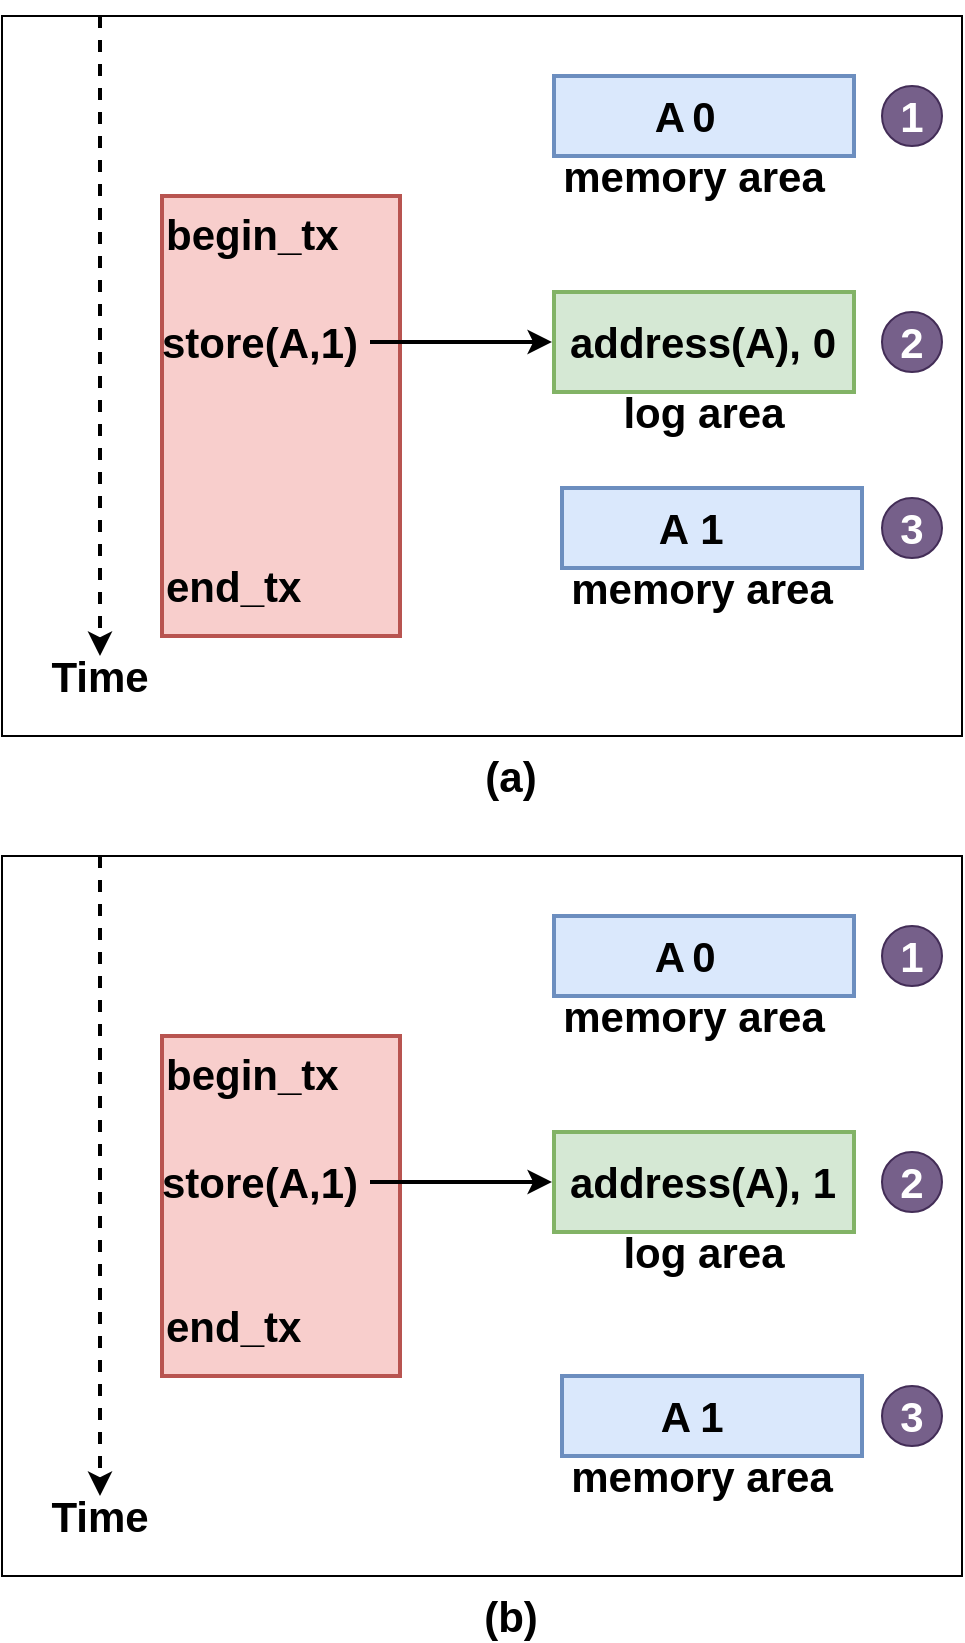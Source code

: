 <mxfile version="14.6.13" type="github">
  <diagram id="4dlnrqKyph9Nnh0UXESW" name="Page-1">
    <mxGraphModel dx="1030" dy="630" grid="1" gridSize="10" guides="1" tooltips="1" connect="1" arrows="1" fold="1" page="1" pageScale="1" pageWidth="827" pageHeight="1169" math="0" shadow="0">
      <root>
        <mxCell id="0" />
        <mxCell id="1" parent="0" />
        <mxCell id="3C6g72L2XQTV37w0XAYg-10" value="" style="rounded=0;whiteSpace=wrap;html=1;fontSize=21;fontColor=#000000;align=left;fillColor=#FFFFFF;" vertex="1" parent="1">
          <mxGeometry x="150" y="70" width="480" height="360" as="geometry" />
        </mxCell>
        <mxCell id="loAqNdU8JJQzgeKkbSfA-1" value="" style="rounded=0;whiteSpace=wrap;html=1;fillColor=#d5e8d4;strokeColor=#82b366;strokeWidth=2;" parent="1" vertex="1">
          <mxGeometry x="426" y="208" width="150" height="50" as="geometry" />
        </mxCell>
        <mxCell id="loAqNdU8JJQzgeKkbSfA-2" value="begin_tx&lt;br style=&quot;font-size: 21px&quot;&gt;&amp;nbsp;&lt;br&gt;&lt;br&gt;&lt;br&gt;&lt;span&gt;&lt;br&gt;&lt;br&gt;&lt;br&gt;end_tx&lt;/span&gt;" style="text;html=1;fillColor=#f8cecc;align=left;verticalAlign=top;whiteSpace=wrap;rounded=0;fontSize=21;strokeWidth=2;strokeColor=#b85450;fontStyle=1" parent="1" vertex="1">
          <mxGeometry x="230" y="160" width="119" height="220" as="geometry" />
        </mxCell>
        <mxCell id="loAqNdU8JJQzgeKkbSfA-13" value="memory area" style="text;html=1;strokeColor=none;fillColor=none;align=center;verticalAlign=middle;whiteSpace=wrap;rounded=0;fontSize=21;fontStyle=1" parent="1" vertex="1">
          <mxGeometry x="426" y="140" width="140" height="20" as="geometry" />
        </mxCell>
        <mxCell id="loAqNdU8JJQzgeKkbSfA-15" value="" style="endArrow=classic;html=1;fontSize=21;strokeWidth=2;dashed=1;fontStyle=1" parent="1" target="loAqNdU8JJQzgeKkbSfA-25" edge="1">
          <mxGeometry width="50" height="50" relative="1" as="geometry">
            <mxPoint x="199" y="70" as="sourcePoint" />
            <mxPoint x="199" y="400" as="targetPoint" />
          </mxGeometry>
        </mxCell>
        <mxCell id="loAqNdU8JJQzgeKkbSfA-21" value="1" style="rounded=0;whiteSpace=wrap;html=1;fontSize=21;fillColor=#dae8fc;strokeColor=#6c8ebf;strokeWidth=2;fontStyle=1" parent="1" vertex="1">
          <mxGeometry x="430" y="306" width="150" height="40" as="geometry" />
        </mxCell>
        <mxCell id="loAqNdU8JJQzgeKkbSfA-23" value="0" style="rounded=0;whiteSpace=wrap;html=1;fontSize=21;strokeWidth=2;fillColor=#dae8fc;strokeColor=#6c8ebf;fontStyle=1" parent="1" vertex="1">
          <mxGeometry x="426" y="100" width="150" height="40" as="geometry" />
        </mxCell>
        <mxCell id="loAqNdU8JJQzgeKkbSfA-24" value="log area" style="text;html=1;strokeColor=none;fillColor=none;align=center;verticalAlign=middle;whiteSpace=wrap;rounded=0;fontSize=21;fontStyle=1" parent="1" vertex="1">
          <mxGeometry x="451" y="258" width="100" height="20" as="geometry" />
        </mxCell>
        <mxCell id="loAqNdU8JJQzgeKkbSfA-25" value="Time" style="text;html=1;strokeColor=none;fillColor=none;align=center;verticalAlign=middle;whiteSpace=wrap;rounded=0;fontSize=21;fontStyle=1" parent="1" vertex="1">
          <mxGeometry x="179" y="390" width="40" height="20" as="geometry" />
        </mxCell>
        <mxCell id="3C6g72L2XQTV37w0XAYg-6" style="edgeStyle=orthogonalEdgeStyle;rounded=0;orthogonalLoop=1;jettySize=auto;html=1;entryX=0;entryY=0.5;entryDx=0;entryDy=0;fontSize=21;fontColor=#000000;strokeWidth=2;" edge="1" parent="1" source="loAqNdU8JJQzgeKkbSfA-27" target="3C6g72L2XQTV37w0XAYg-2">
          <mxGeometry relative="1" as="geometry" />
        </mxCell>
        <mxCell id="loAqNdU8JJQzgeKkbSfA-27" value="store(A,1)" style="text;html=1;strokeColor=none;fillColor=none;align=center;verticalAlign=middle;whiteSpace=wrap;rounded=0;fontSize=21;fontStyle=1" parent="1" vertex="1">
          <mxGeometry x="224" y="223" width="110" height="20" as="geometry" />
        </mxCell>
        <mxCell id="loAqNdU8JJQzgeKkbSfA-69" value="(a)" style="text;html=1;strokeColor=none;fillColor=none;align=center;verticalAlign=middle;whiteSpace=wrap;rounded=0;fontSize=21;fontStyle=1" parent="1" vertex="1">
          <mxGeometry x="329" y="440" width="151" height="20" as="geometry" />
        </mxCell>
        <mxCell id="3C6g72L2XQTV37w0XAYg-2" value="address(A), 0" style="text;html=1;strokeColor=none;fillColor=none;align=center;verticalAlign=middle;whiteSpace=wrap;rounded=0;fontSize=21;fontStyle=1" vertex="1" parent="1">
          <mxGeometry x="425" y="223" width="151" height="20" as="geometry" />
        </mxCell>
        <mxCell id="3C6g72L2XQTV37w0XAYg-3" value="memory area" style="text;html=1;strokeColor=none;fillColor=none;align=center;verticalAlign=middle;whiteSpace=wrap;rounded=0;fontSize=21;fontStyle=1" vertex="1" parent="1">
          <mxGeometry x="430" y="346" width="140" height="20" as="geometry" />
        </mxCell>
        <mxCell id="3C6g72L2XQTV37w0XAYg-4" value="A" style="text;html=1;strokeColor=none;fillColor=none;align=center;verticalAlign=middle;whiteSpace=wrap;rounded=0;fontSize=21;fontColor=#000000;fontStyle=1" vertex="1" parent="1">
          <mxGeometry x="464" y="110" width="40" height="20" as="geometry" />
        </mxCell>
        <mxCell id="3C6g72L2XQTV37w0XAYg-5" value="A" style="text;html=1;strokeColor=none;fillColor=none;align=center;verticalAlign=middle;whiteSpace=wrap;rounded=0;fontSize=21;fontColor=#000000;fontStyle=1" vertex="1" parent="1">
          <mxGeometry x="466" y="316" width="40" height="20" as="geometry" />
        </mxCell>
        <mxCell id="3C6g72L2XQTV37w0XAYg-12" value="3" style="ellipse;whiteSpace=wrap;html=1;aspect=fixed;fontSize=21;fontColor=#ffffff;fillColor=#76608a;align=center;fontStyle=1;strokeColor=#432D57;" vertex="1" parent="1">
          <mxGeometry x="590" y="311" width="30" height="30" as="geometry" />
        </mxCell>
        <mxCell id="3C6g72L2XQTV37w0XAYg-13" value="2" style="ellipse;whiteSpace=wrap;html=1;aspect=fixed;fontSize=21;fontColor=#ffffff;fillColor=#76608a;align=center;fontStyle=1;strokeColor=#432D57;" vertex="1" parent="1">
          <mxGeometry x="590" y="218" width="30" height="30" as="geometry" />
        </mxCell>
        <mxCell id="3C6g72L2XQTV37w0XAYg-14" value="1" style="ellipse;whiteSpace=wrap;html=1;aspect=fixed;fontSize=21;fontColor=#ffffff;fillColor=#76608a;align=center;fontStyle=1;strokeColor=#432D57;" vertex="1" parent="1">
          <mxGeometry x="590" y="105" width="30" height="30" as="geometry" />
        </mxCell>
        <mxCell id="3C6g72L2XQTV37w0XAYg-34" value="" style="rounded=0;whiteSpace=wrap;html=1;fontSize=21;fontColor=#000000;align=left;fillColor=#FFFFFF;" vertex="1" parent="1">
          <mxGeometry x="150" y="490" width="480" height="360" as="geometry" />
        </mxCell>
        <mxCell id="3C6g72L2XQTV37w0XAYg-35" value="" style="rounded=0;whiteSpace=wrap;html=1;fillColor=#d5e8d4;strokeColor=#82b366;strokeWidth=2;" vertex="1" parent="1">
          <mxGeometry x="426" y="628" width="150" height="50" as="geometry" />
        </mxCell>
        <mxCell id="3C6g72L2XQTV37w0XAYg-36" value="begin_tx&lt;br style=&quot;font-size: 21px&quot;&gt;&amp;nbsp;&lt;br&gt;&lt;br&gt;&lt;br&gt;&lt;br&gt;&lt;span&gt;end_tx&lt;/span&gt;" style="text;html=1;fillColor=#f8cecc;align=left;verticalAlign=top;whiteSpace=wrap;rounded=0;fontSize=21;strokeWidth=2;strokeColor=#b85450;fontStyle=1" vertex="1" parent="1">
          <mxGeometry x="230" y="580" width="119" height="170" as="geometry" />
        </mxCell>
        <mxCell id="3C6g72L2XQTV37w0XAYg-37" value="memory area" style="text;html=1;strokeColor=none;fillColor=none;align=center;verticalAlign=middle;whiteSpace=wrap;rounded=0;fontSize=21;fontStyle=1" vertex="1" parent="1">
          <mxGeometry x="426" y="560" width="140" height="20" as="geometry" />
        </mxCell>
        <mxCell id="3C6g72L2XQTV37w0XAYg-38" value="" style="endArrow=classic;html=1;fontSize=21;strokeWidth=2;dashed=1;fontStyle=1" edge="1" parent="1" target="3C6g72L2XQTV37w0XAYg-42">
          <mxGeometry width="50" height="50" relative="1" as="geometry">
            <mxPoint x="199" y="490" as="sourcePoint" />
            <mxPoint x="199" y="820" as="targetPoint" />
          </mxGeometry>
        </mxCell>
        <mxCell id="3C6g72L2XQTV37w0XAYg-39" value="1" style="rounded=0;whiteSpace=wrap;html=1;fontSize=21;fillColor=#dae8fc;strokeColor=#6c8ebf;strokeWidth=2;fontStyle=1" vertex="1" parent="1">
          <mxGeometry x="430" y="750" width="150" height="40" as="geometry" />
        </mxCell>
        <mxCell id="3C6g72L2XQTV37w0XAYg-40" value="0" style="rounded=0;whiteSpace=wrap;html=1;fontSize=21;strokeWidth=2;fillColor=#dae8fc;strokeColor=#6c8ebf;fontStyle=1" vertex="1" parent="1">
          <mxGeometry x="426" y="520" width="150" height="40" as="geometry" />
        </mxCell>
        <mxCell id="3C6g72L2XQTV37w0XAYg-41" value="log area" style="text;html=1;strokeColor=none;fillColor=none;align=center;verticalAlign=middle;whiteSpace=wrap;rounded=0;fontSize=21;fontStyle=1" vertex="1" parent="1">
          <mxGeometry x="451" y="678" width="100" height="20" as="geometry" />
        </mxCell>
        <mxCell id="3C6g72L2XQTV37w0XAYg-42" value="Time" style="text;html=1;strokeColor=none;fillColor=none;align=center;verticalAlign=middle;whiteSpace=wrap;rounded=0;fontSize=21;fontStyle=1" vertex="1" parent="1">
          <mxGeometry x="179" y="810" width="40" height="20" as="geometry" />
        </mxCell>
        <mxCell id="3C6g72L2XQTV37w0XAYg-43" style="edgeStyle=orthogonalEdgeStyle;rounded=0;orthogonalLoop=1;jettySize=auto;html=1;entryX=0;entryY=0.5;entryDx=0;entryDy=0;fontSize=21;fontColor=#000000;strokeWidth=2;" edge="1" parent="1" source="3C6g72L2XQTV37w0XAYg-44" target="3C6g72L2XQTV37w0XAYg-46">
          <mxGeometry relative="1" as="geometry" />
        </mxCell>
        <mxCell id="3C6g72L2XQTV37w0XAYg-44" value="store(A,1)" style="text;html=1;strokeColor=none;fillColor=none;align=center;verticalAlign=middle;whiteSpace=wrap;rounded=0;fontSize=21;fontStyle=1" vertex="1" parent="1">
          <mxGeometry x="224" y="643" width="110" height="20" as="geometry" />
        </mxCell>
        <mxCell id="3C6g72L2XQTV37w0XAYg-45" value="(b)" style="text;html=1;strokeColor=none;fillColor=none;align=center;verticalAlign=middle;whiteSpace=wrap;rounded=0;fontSize=21;fontStyle=1" vertex="1" parent="1">
          <mxGeometry x="329" y="860" width="151" height="20" as="geometry" />
        </mxCell>
        <mxCell id="3C6g72L2XQTV37w0XAYg-46" value="address(A), 1" style="text;html=1;strokeColor=none;fillColor=none;align=center;verticalAlign=middle;whiteSpace=wrap;rounded=0;fontSize=21;fontStyle=1" vertex="1" parent="1">
          <mxGeometry x="425" y="643" width="151" height="20" as="geometry" />
        </mxCell>
        <mxCell id="3C6g72L2XQTV37w0XAYg-47" value="memory area" style="text;html=1;strokeColor=none;fillColor=none;align=center;verticalAlign=middle;whiteSpace=wrap;rounded=0;fontSize=21;fontStyle=1" vertex="1" parent="1">
          <mxGeometry x="430" y="790" width="140" height="20" as="geometry" />
        </mxCell>
        <mxCell id="3C6g72L2XQTV37w0XAYg-48" value="A" style="text;html=1;strokeColor=none;fillColor=none;align=center;verticalAlign=middle;whiteSpace=wrap;rounded=0;fontSize=21;fontColor=#000000;fontStyle=1" vertex="1" parent="1">
          <mxGeometry x="464" y="530" width="40" height="20" as="geometry" />
        </mxCell>
        <mxCell id="3C6g72L2XQTV37w0XAYg-49" value="A" style="text;html=1;strokeColor=none;fillColor=none;align=center;verticalAlign=middle;whiteSpace=wrap;rounded=0;fontSize=21;fontColor=#000000;fontStyle=1" vertex="1" parent="1">
          <mxGeometry x="467" y="760" width="40" height="20" as="geometry" />
        </mxCell>
        <mxCell id="3C6g72L2XQTV37w0XAYg-50" value="3" style="ellipse;whiteSpace=wrap;html=1;aspect=fixed;fontSize=21;fontColor=#ffffff;fillColor=#76608a;align=center;fontStyle=1;strokeColor=#432D57;" vertex="1" parent="1">
          <mxGeometry x="590" y="755" width="30" height="30" as="geometry" />
        </mxCell>
        <mxCell id="3C6g72L2XQTV37w0XAYg-51" value="2" style="ellipse;whiteSpace=wrap;html=1;aspect=fixed;fontSize=21;fontColor=#ffffff;fillColor=#76608a;align=center;fontStyle=1;strokeColor=#432D57;" vertex="1" parent="1">
          <mxGeometry x="590" y="638" width="30" height="30" as="geometry" />
        </mxCell>
        <mxCell id="3C6g72L2XQTV37w0XAYg-52" value="1" style="ellipse;whiteSpace=wrap;html=1;aspect=fixed;fontSize=21;fontColor=#ffffff;fillColor=#76608a;align=center;fontStyle=1;strokeColor=#432D57;" vertex="1" parent="1">
          <mxGeometry x="590" y="525" width="30" height="30" as="geometry" />
        </mxCell>
      </root>
    </mxGraphModel>
  </diagram>
</mxfile>
